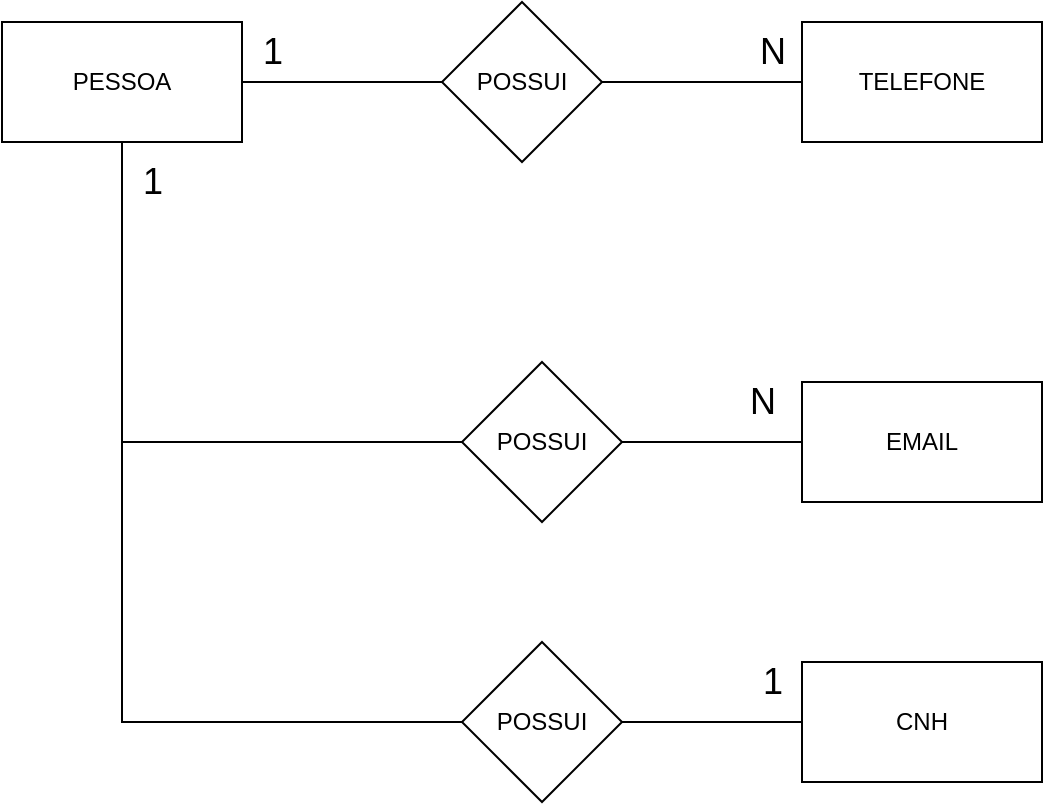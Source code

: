 <mxfile version="21.1.6" type="device">
  <diagram name="MER" id="_LdfgvkjS6ONNdqV9Ga1">
    <mxGraphModel dx="880" dy="427" grid="1" gridSize="10" guides="1" tooltips="1" connect="1" arrows="1" fold="1" page="1" pageScale="1" pageWidth="827" pageHeight="1169" math="0" shadow="0">
      <root>
        <mxCell id="0" />
        <mxCell id="1" parent="0" />
        <mxCell id="F3wH3KoJsUmNsdyNwgVM-8" style="edgeStyle=orthogonalEdgeStyle;rounded=0;orthogonalLoop=1;jettySize=auto;html=1;endArrow=none;endFill=0;" edge="1" parent="1" source="F3wH3KoJsUmNsdyNwgVM-1" target="F3wH3KoJsUmNsdyNwgVM-5">
          <mxGeometry relative="1" as="geometry" />
        </mxCell>
        <mxCell id="F3wH3KoJsUmNsdyNwgVM-10" style="edgeStyle=orthogonalEdgeStyle;rounded=0;orthogonalLoop=1;jettySize=auto;html=1;entryX=0;entryY=0.5;entryDx=0;entryDy=0;endArrow=none;endFill=0;" edge="1" parent="1" source="F3wH3KoJsUmNsdyNwgVM-1" target="F3wH3KoJsUmNsdyNwgVM-6">
          <mxGeometry relative="1" as="geometry">
            <Array as="points">
              <mxPoint x="170" y="280" />
            </Array>
          </mxGeometry>
        </mxCell>
        <mxCell id="F3wH3KoJsUmNsdyNwgVM-12" style="edgeStyle=orthogonalEdgeStyle;rounded=0;orthogonalLoop=1;jettySize=auto;html=1;entryX=0;entryY=0.5;entryDx=0;entryDy=0;endArrow=none;endFill=0;" edge="1" parent="1" source="F3wH3KoJsUmNsdyNwgVM-1" target="F3wH3KoJsUmNsdyNwgVM-7">
          <mxGeometry relative="1" as="geometry">
            <Array as="points">
              <mxPoint x="170" y="420" />
            </Array>
          </mxGeometry>
        </mxCell>
        <mxCell id="F3wH3KoJsUmNsdyNwgVM-1" value="PESSOA" style="rounded=0;whiteSpace=wrap;html=1;" vertex="1" parent="1">
          <mxGeometry x="110" y="70" width="120" height="60" as="geometry" />
        </mxCell>
        <mxCell id="F3wH3KoJsUmNsdyNwgVM-2" value="TELEFONE" style="rounded=0;whiteSpace=wrap;html=1;" vertex="1" parent="1">
          <mxGeometry x="510" y="70" width="120" height="60" as="geometry" />
        </mxCell>
        <mxCell id="F3wH3KoJsUmNsdyNwgVM-3" value="EMAIL" style="rounded=0;whiteSpace=wrap;html=1;" vertex="1" parent="1">
          <mxGeometry x="510" y="250" width="120" height="60" as="geometry" />
        </mxCell>
        <mxCell id="F3wH3KoJsUmNsdyNwgVM-4" value="CNH" style="rounded=0;whiteSpace=wrap;html=1;" vertex="1" parent="1">
          <mxGeometry x="510" y="390" width="120" height="60" as="geometry" />
        </mxCell>
        <mxCell id="F3wH3KoJsUmNsdyNwgVM-9" style="edgeStyle=orthogonalEdgeStyle;rounded=0;orthogonalLoop=1;jettySize=auto;html=1;exitX=1;exitY=0.5;exitDx=0;exitDy=0;endArrow=none;endFill=0;" edge="1" parent="1" source="F3wH3KoJsUmNsdyNwgVM-5" target="F3wH3KoJsUmNsdyNwgVM-2">
          <mxGeometry relative="1" as="geometry" />
        </mxCell>
        <mxCell id="F3wH3KoJsUmNsdyNwgVM-5" value="POSSUI" style="rhombus;whiteSpace=wrap;html=1;" vertex="1" parent="1">
          <mxGeometry x="330" y="60" width="80" height="80" as="geometry" />
        </mxCell>
        <mxCell id="F3wH3KoJsUmNsdyNwgVM-11" style="edgeStyle=orthogonalEdgeStyle;rounded=0;orthogonalLoop=1;jettySize=auto;html=1;endArrow=none;endFill=0;" edge="1" parent="1" source="F3wH3KoJsUmNsdyNwgVM-6" target="F3wH3KoJsUmNsdyNwgVM-3">
          <mxGeometry relative="1" as="geometry" />
        </mxCell>
        <mxCell id="F3wH3KoJsUmNsdyNwgVM-6" value="POSSUI" style="rhombus;whiteSpace=wrap;html=1;" vertex="1" parent="1">
          <mxGeometry x="340" y="240" width="80" height="80" as="geometry" />
        </mxCell>
        <mxCell id="F3wH3KoJsUmNsdyNwgVM-13" style="edgeStyle=orthogonalEdgeStyle;rounded=0;orthogonalLoop=1;jettySize=auto;html=1;endArrow=none;endFill=0;" edge="1" parent="1" source="F3wH3KoJsUmNsdyNwgVM-7" target="F3wH3KoJsUmNsdyNwgVM-4">
          <mxGeometry relative="1" as="geometry">
            <mxPoint x="490" y="420" as="targetPoint" />
          </mxGeometry>
        </mxCell>
        <mxCell id="F3wH3KoJsUmNsdyNwgVM-7" value="POSSUI" style="rhombus;whiteSpace=wrap;html=1;" vertex="1" parent="1">
          <mxGeometry x="340" y="380" width="80" height="80" as="geometry" />
        </mxCell>
        <mxCell id="F3wH3KoJsUmNsdyNwgVM-14" value="&lt;font style=&quot;font-size: 18px;&quot;&gt;N&lt;/font&gt;" style="text;html=1;align=center;verticalAlign=middle;resizable=0;points=[];autosize=1;strokeColor=none;fillColor=none;" vertex="1" parent="1">
          <mxGeometry x="475" y="65" width="40" height="40" as="geometry" />
        </mxCell>
        <mxCell id="F3wH3KoJsUmNsdyNwgVM-15" value="&lt;font style=&quot;font-size: 18px;&quot;&gt;1&lt;/font&gt;" style="text;html=1;align=center;verticalAlign=middle;resizable=0;points=[];autosize=1;strokeColor=none;fillColor=none;" vertex="1" parent="1">
          <mxGeometry x="230" y="65" width="30" height="40" as="geometry" />
        </mxCell>
        <mxCell id="F3wH3KoJsUmNsdyNwgVM-16" value="&lt;font style=&quot;font-size: 18px;&quot;&gt;1&lt;/font&gt;" style="text;html=1;align=center;verticalAlign=middle;resizable=0;points=[];autosize=1;strokeColor=none;fillColor=none;" vertex="1" parent="1">
          <mxGeometry x="170" y="130" width="30" height="40" as="geometry" />
        </mxCell>
        <mxCell id="F3wH3KoJsUmNsdyNwgVM-17" value="&lt;font style=&quot;font-size: 18px;&quot;&gt;N&lt;/font&gt;" style="text;html=1;align=center;verticalAlign=middle;resizable=0;points=[];autosize=1;strokeColor=none;fillColor=none;" vertex="1" parent="1">
          <mxGeometry x="470" y="240" width="40" height="40" as="geometry" />
        </mxCell>
        <mxCell id="F3wH3KoJsUmNsdyNwgVM-18" value="&lt;font style=&quot;font-size: 18px;&quot;&gt;1&lt;/font&gt;" style="text;html=1;align=center;verticalAlign=middle;resizable=0;points=[];autosize=1;strokeColor=none;fillColor=none;" vertex="1" parent="1">
          <mxGeometry x="480" y="380" width="30" height="40" as="geometry" />
        </mxCell>
      </root>
    </mxGraphModel>
  </diagram>
</mxfile>
